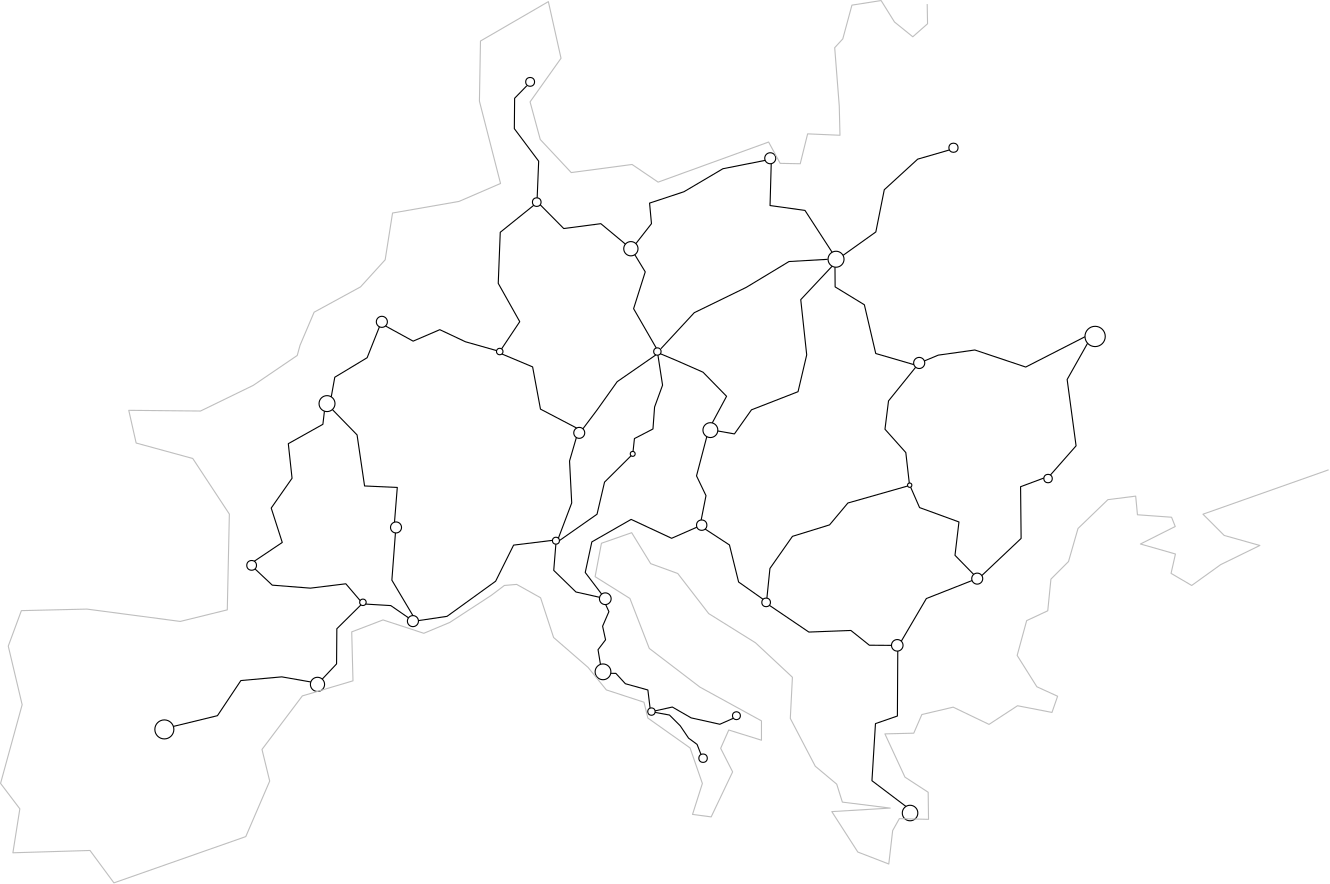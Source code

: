 <?xml version="1.0"?>
<!DOCTYPE ipe SYSTEM "ipe.dtd">
<ipe version="70218" creator="Ipe 7.2.24">
<info created="D:20221124091916" modified="D:20221212200139"/>
<ipestyle name="basic">
<symbol name="arrow/arc(spx)">
<path stroke="sym-stroke" fill="sym-stroke" pen="sym-pen">
0 0 m
-1 0.333 l
-1 -0.333 l
h
</path>
</symbol>
<symbol name="arrow/farc(spx)">
<path stroke="sym-stroke" fill="white" pen="sym-pen">
0 0 m
-1 0.333 l
-1 -0.333 l
h
</path>
</symbol>
<symbol name="arrow/ptarc(spx)">
<path stroke="sym-stroke" fill="sym-stroke" pen="sym-pen">
0 0 m
-1 0.333 l
-0.8 0 l
-1 -0.333 l
h
</path>
</symbol>
<symbol name="arrow/fptarc(spx)">
<path stroke="sym-stroke" fill="white" pen="sym-pen">
0 0 m
-1 0.333 l
-0.8 0 l
-1 -0.333 l
h
</path>
</symbol>
<symbol name="mark/circle(sx)" transformations="translations">
<path fill="sym-stroke">
0.6 0 0 0.6 0 0 e
0.4 0 0 0.4 0 0 e
</path>
</symbol>
<symbol name="mark/disk(sx)" transformations="translations">
<path fill="sym-stroke">
0.6 0 0 0.6 0 0 e
</path>
</symbol>
<symbol name="mark/fdisk(sfx)" transformations="translations">
<group>
<path fill="sym-fill">
0.5 0 0 0.5 0 0 e
</path>
<path fill="sym-stroke" fillrule="eofill">
0.6 0 0 0.6 0 0 e
0.4 0 0 0.4 0 0 e
</path>
</group>
</symbol>
<symbol name="mark/box(sx)" transformations="translations">
<path fill="sym-stroke" fillrule="eofill">
-0.6 -0.6 m
0.6 -0.6 l
0.6 0.6 l
-0.6 0.6 l
h
-0.4 -0.4 m
0.4 -0.4 l
0.4 0.4 l
-0.4 0.4 l
h
</path>
</symbol>
<symbol name="mark/square(sx)" transformations="translations">
<path fill="sym-stroke">
-0.6 -0.6 m
0.6 -0.6 l
0.6 0.6 l
-0.6 0.6 l
h
</path>
</symbol>
<symbol name="mark/fsquare(sfx)" transformations="translations">
<group>
<path fill="sym-fill">
-0.5 -0.5 m
0.5 -0.5 l
0.5 0.5 l
-0.5 0.5 l
h
</path>
<path fill="sym-stroke" fillrule="eofill">
-0.6 -0.6 m
0.6 -0.6 l
0.6 0.6 l
-0.6 0.6 l
h
-0.4 -0.4 m
0.4 -0.4 l
0.4 0.4 l
-0.4 0.4 l
h
</path>
</group>
</symbol>
<symbol name="mark/cross(sx)" transformations="translations">
<group>
<path fill="sym-stroke">
-0.43 -0.57 m
0.57 0.43 l
0.43 0.57 l
-0.57 -0.43 l
h
</path>
<path fill="sym-stroke">
-0.43 0.57 m
0.57 -0.43 l
0.43 -0.57 l
-0.57 0.43 l
h
</path>
</group>
</symbol>
<symbol name="arrow/fnormal(spx)">
<path stroke="sym-stroke" fill="white" pen="sym-pen">
0 0 m
-1 0.333 l
-1 -0.333 l
h
</path>
</symbol>
<symbol name="arrow/pointed(spx)">
<path stroke="sym-stroke" fill="sym-stroke" pen="sym-pen">
0 0 m
-1 0.333 l
-0.8 0 l
-1 -0.333 l
h
</path>
</symbol>
<symbol name="arrow/fpointed(spx)">
<path stroke="sym-stroke" fill="white" pen="sym-pen">
0 0 m
-1 0.333 l
-0.8 0 l
-1 -0.333 l
h
</path>
</symbol>
<symbol name="arrow/linear(spx)">
<path stroke="sym-stroke" pen="sym-pen">
-1 0.333 m
0 0 l
-1 -0.333 l
</path>
</symbol>
<symbol name="arrow/fdouble(spx)">
<path stroke="sym-stroke" fill="white" pen="sym-pen">
0 0 m
-1 0.333 l
-1 -0.333 l
h
-1 0 m
-2 0.333 l
-2 -0.333 l
h
</path>
</symbol>
<symbol name="arrow/double(spx)">
<path stroke="sym-stroke" fill="sym-stroke" pen="sym-pen">
0 0 m
-1 0.333 l
-1 -0.333 l
h
-1 0 m
-2 0.333 l
-2 -0.333 l
h
</path>
</symbol>
<symbol name="arrow/mid-normal(spx)">
<path stroke="sym-stroke" fill="sym-stroke" pen="sym-pen">
0.5 0 m
-0.5 0.333 l
-0.5 -0.333 l
h
</path>
</symbol>
<symbol name="arrow/mid-fnormal(spx)">
<path stroke="sym-stroke" fill="white" pen="sym-pen">
0.5 0 m
-0.5 0.333 l
-0.5 -0.333 l
h
</path>
</symbol>
<symbol name="arrow/mid-pointed(spx)">
<path stroke="sym-stroke" fill="sym-stroke" pen="sym-pen">
0.5 0 m
-0.5 0.333 l
-0.3 0 l
-0.5 -0.333 l
h
</path>
</symbol>
<symbol name="arrow/mid-fpointed(spx)">
<path stroke="sym-stroke" fill="white" pen="sym-pen">
0.5 0 m
-0.5 0.333 l
-0.3 0 l
-0.5 -0.333 l
h
</path>
</symbol>
<symbol name="arrow/mid-double(spx)">
<path stroke="sym-stroke" fill="sym-stroke" pen="sym-pen">
1 0 m
0 0.333 l
0 -0.333 l
h
0 0 m
-1 0.333 l
-1 -0.333 l
h
</path>
</symbol>
<symbol name="arrow/mid-fdouble(spx)">
<path stroke="sym-stroke" fill="white" pen="sym-pen">
1 0 m
0 0.333 l
0 -0.333 l
h
0 0 m
-1 0.333 l
-1 -0.333 l
h
</path>
</symbol>
<anglesize name="22.5 deg" value="22.5"/>
<anglesize name="30 deg" value="30"/>
<anglesize name="45 deg" value="45"/>
<anglesize name="60 deg" value="60"/>
<anglesize name="90 deg" value="90"/>
<arrowsize name="large" value="10"/>
<arrowsize name="small" value="5"/>
<arrowsize name="tiny" value="3"/>
<color name="blue" value="0 0 1"/>
<color name="brown" value="0.647 0.165 0.165"/>
<color name="darkblue" value="0 0 0.545"/>
<color name="darkcyan" value="0 0.545 0.545"/>
<color name="darkgray" value="0.663"/>
<color name="darkgreen" value="0 0.392 0"/>
<color name="darkmagenta" value="0.545 0 0.545"/>
<color name="darkorange" value="1 0.549 0"/>
<color name="darkred" value="0.545 0 0"/>
<color name="gold" value="1 0.843 0"/>
<color name="gray" value="0.745"/>
<color name="green" value="0 1 0"/>
<color name="lightblue" value="0.678 0.847 0.902"/>
<color name="lightcyan" value="0.878 1 1"/>
<color name="lightgray" value="0.827"/>
<color name="lightgreen" value="0.565 0.933 0.565"/>
<color name="lightyellow" value="1 1 0.878"/>
<color name="navy" value="0 0 0.502"/>
<color name="orange" value="1 0.647 0"/>
<color name="pink" value="1 0.753 0.796"/>
<color name="purple" value="0.627 0.125 0.941"/>
<color name="red" value="1 0 0"/>
<color name="seagreen" value="0.18 0.545 0.341"/>
<color name="turquoise" value="0.251 0.878 0.816"/>
<color name="violet" value="0.933 0.51 0.933"/>
<color name="yellow" value="1 1 0"/>
<dashstyle name="dash dot dotted" value="[4 2 1 2 1 2] 0"/>
<dashstyle name="dash dotted" value="[4 2 1 2] 0"/>
<dashstyle name="dashed" value="[4] 0"/>
<dashstyle name="dotted" value="[1 3] 0"/>
<gridsize name="10 pts (~3.5 mm)" value="10"/>
<gridsize name="14 pts (~5 mm)" value="14"/>
<gridsize name="16 pts (~6 mm)" value="16"/>
<gridsize name="20 pts (~7 mm)" value="20"/>
<gridsize name="28 pts (~10 mm)" value="28"/>
<gridsize name="32 pts (~12 mm)" value="32"/>
<gridsize name="4 pts" value="4"/>
<gridsize name="56 pts (~20 mm)" value="56"/>
<gridsize name="8 pts (~3 mm)" value="8"/>
<opacity name="10%" value="0.1"/>
<opacity name="30%" value="0.3"/>
<opacity name="50%" value="0.5"/>
<opacity name="75%" value="0.75"/>
<pen name="fat" value="1.2"/>
<pen name="heavier" value="0.8"/>
<pen name="ultrafat" value="2"/>
<symbolsize name="large" value="5"/>
<symbolsize name="small" value="2"/>
<symbolsize name="tiny" value="1.1"/>
<textsize name="Huge" value="\Huge"/>
<textsize name="LARGE" value="\LARGE"/>
<textsize name="Large" value="\Large"/>
<textsize name="footnote" value="\footnotesize"/>
<textsize name="huge" value="\huge"/>
<textsize name="large" value="\large"/>
<textsize name="small" value="\small"/>
<textsize name="tiny" value="\tiny"/>
<textstyle name="center" begin="\begin{center}" end="\end{center}"/>
<textstyle name="item" begin="\begin{itemize}\item{}" end="\end{itemize}"/>
<textstyle name="itemize" begin="\begin{itemize}" end="\end{itemize}"/>
<tiling name="falling" angle="-60" step="4" width="1"/>
<tiling name="rising" angle="30" step="4" width="1"/>
</ipestyle>
<page>
<layer name="alpha"/>
<view layers="alpha" active="alpha"/>
<path layer="alpha" stroke="black">
1.32619 0 0 1.32619 307.112 427.572 e
</path>
<path stroke="black">
2.8396 0 0 2.8396 287.537 312.262 e
</path>
<path stroke="black">
1.32619 0 0 1.32619 304.973 297.951 e
</path>
<path stroke="black">
1.51656 0 0 1.51656 323.561 281.172 e
</path>
<path stroke="black">
1.41503 0 0 1.41503 335.569 296.47 e
</path>
<path stroke="black">
2.10655 0 0 2.10655 288.359 338.581 e
</path>
<path stroke="black">
1.25275 0 0 1.25275 270.594 359.471 e
</path>
<path stroke="black">
0.885826 0 0 0.885826 298.229 390.725 e
</path>
<path stroke="black">
1.97392 0 0 1.97392 278.983 398.292 e
</path>
<path stroke="black">
1.16315 0 0 1.16315 250.361 427.572 e
</path>
<path stroke="black">
2.87276 0 0 2.87276 188.183 408.82 e
</path>
<path stroke="black">
1.55183 0 0 1.55183 263.685 481.361 e
</path>
<path stroke="black">
2.56947 0 0 2.56947 297.571 464.583 e
</path>
<path stroke="black">
2.87747 0 0 2.87747 371.429 460.8 e
</path>
<path stroke="black">
2.00115 0 0 2.00115 401.366 423.459 e
</path>
<path stroke="black">
3.65235 0 0 3.65235 464.697 433 e
</path>
<path stroke="black">
2.67776 0 0 2.67776 326.193 399.279 e
</path>
<path stroke="black">
1.86103 0 0 1.86103 323.067 365.064 e
</path>
<path stroke="black">
1.55183 0 0 1.55183 346.261 337.265 e
</path>
<path stroke="black">
1.98077 0 0 1.98077 422.257 345.818 e
</path>
<path stroke="black">
1.51656 0 0 1.51656 447.754 381.843 e
</path>
<path stroke="black">
2.0807 0 0 2.0807 393.471 321.802 e
</path>
<path stroke="black">
2.79639 0 0 2.79639 398.077 261.433 e
</path>
<path stroke="black">
1.98759 0 0 1.98759 219.107 330.52 e
</path>
<path matrix="1 0 0 1 -0.635208 2.88731" stroke="black">
2.55363 0 0 2.55363 185.386 304.859 e
</path>
<path stroke="black">
3.42289 0 0 3.42289 129.623 291.535 e
</path>
<path stroke="black">
1.74859 0 0 1.74859 161.041 350.589 e
</path>
<path stroke="black">
1.98759 0 0 1.98759 207.922 438.264 e
</path>
<path stroke="black">
1.98077 0 0 1.98077 213.021 364.242 e
</path>
<path stroke="black">
1.64494 0 0 1.64494 413.704 500.936 e
</path>
<path stroke="black">
1.98077 0 0 1.98077 347.742 497.153 e
</path>
<path stroke="black">
322.82 282.496 m
321.399 286.139 l
318.339 288.391 l
315.336 292.837 l
311.467 296.706 l
306.268 297.663 l
</path>
<path stroke="black">
304.486 299.184 m
303.69 305.727 l
295.581 307.985 l
292.159 311.714 l
290.325 311.725 l
</path>
<path stroke="black">
288.508 336.479 m
289.658 333.929 l
287.391 328.684 l
288.457 323.795 l
285.746 320.239 l
286.62 314.949 l
</path>
<path stroke="black">
324.291 363.662 m
333.061 357.936 l
336.352 344.597 l
345.175 338.373 l
</path>
<path stroke="black">
347.409 336.22 m
361.645 326.58 l
376.774 327.157 l
383.415 321.845 l
391.39 321.788 l
</path>
<path stroke="black">
393.653 319.73 m
393.517 296.357 l
385.623 293.628 l
384.356 273.064 l
396.59 263.802 l
</path>
<path stroke="black">
394.921 323.295 m
403.945 338.656 l
420.4 345.13 l
</path>
<path stroke="black">
423.901 346.924 m
438.057 360.293 l
437.862 378.908 l
446.25 382.036 l
</path>
<path stroke="black">
448.589 383.108 m
457.842 393.625 l
454.626 417.503 l
461.986 430.552 l
</path>
<path stroke="black">
461.046 432.896 m
439.714 421.986 l
421.391 428.126 l
408.234 426.275 l
403.228 424.193 l
</path>
<path stroke="black">
399.459 422.853 m
385.72 426.859 l
381.627 444.403 l
371.101 450.835 l
371.048 457.947 l
</path>
<path stroke="black">
322.873 366.915 m
324.611 375.692 l
321.2 382.806 l
324.901 396.933 l
</path>
<path stroke="black">
328.854 398.979 m
334.845 397.913 l
340.985 406.587 l
357.748 413.117 l
360.867 426.372 l
358.723 446.254 l
370.019 458.291 l
</path>
<path stroke="black">
326.868 401.87 m
332.018 411.46 l
323.539 420.134 l
313.793 424.423 l
308.175 426.78 l
</path>
<path stroke="black">
306.567 426.363 m
292.644 416.723 l
285.431 406.587 l
280.302 399.761 l
</path>
<path stroke="black">
277.95 396.61 m
275.49 388.167 l
276.27 373.06 l
271.47 360.367 l
</path>
<path stroke="black">
219.105 332.508 m
211.528 345.265 l
212.813 362.272 l
</path>
<path stroke="black">
212.475 366.146 m
213.478 378.649 l
201.7 379.175 l
198.999 397.555 l
190.106 406.686 l
</path>
<path stroke="black">
161.975 352.067 m
172.067 358.844 l
168.091 371.222 l
175.593 381.95 l
174.243 394.404 l
186.696 401.381 l
187.248 406.103 l
</path>
<path stroke="black">
209.231 436.768 m
219.18 431.314 l
228.783 435.44 l
238.01 431.089 l
249.245 427.899 l
</path>
<path stroke="black">
278.041 400.027 m
265.023 406.839 l
262.197 422.043 l
251.123 426.693 l
</path>
<path stroke="black">
306.707 428.835 m
298.55 442.997 l
302.741 456.252 l
298.984 462.437 l
</path>
<path stroke="black">
295.607 466.24 m
286.757 473.6 l
273.405 471.846 l
264.917 480.418 l
</path>
<path stroke="black">
370.017 463.307 m
360.244 478.376 l
347.671 480.13 l
348.094 495.203 l
</path>
<path stroke="black">
345.914 496.389 m
330.713 493.385 l
316.678 485.101 l
304.3 481.007 l
304.983 473.6 l
299.368 466.419 l
</path>
<path stroke="black">
373.946 462.193 m
385.756 470.622 l
388.795 485.817 l
400.824 496.832 l
412.26 500.147 l
</path>
<path stroke="black">
307.312 426.261 m
308.978 415.467 l
306.104 407.598 l
305.522 399.694 l
298.85 396.239 l
298.354 391.602 l
</path>
<path stroke="black">
297.647 390.058 m
288.089 380.56 l
285.389 369.007 l
271.846 359.52 l
</path>
<path stroke="gray">
404.246 552.657 m
404.373 545.566 l
399.055 540.882 l
392.471 546.2 l
387.659 553.923 l
377.15 552.277 l
373.858 540.122 l
370.946 536.956 l
372.592 515.938 l
372.845 505.429 l
361.196 505.935 l
358.537 495.173 l
351.314 495.315 l
347.156 502.995 l
307.369 488.558 l
297.998 494.911 l
276.094 491.999 l
264.951 503.901 l
261.279 517.449 l
272.422 533.15 l
267.864 553.535 l
243.426 539.354 l
243.047 517.702 l
250.644 488.074 l
235.703 481.616 l
211.772 477.438 l
209.113 460.598 l
200.25 450.848 l
183.536 441.732 l
178.472 429.83 l
177.459 426.158 l
161.632 415.396 l
142.639 406.153 l
116.809 406.406 l
119.468 394.63 l
139.853 389.059 l
153.022 369.054 l
152.277 334.573 l
135.342 330.408 l
101.749 334.851 l
78.1504 334.295 l
73.4307 321.524 l
78.428 300.425 l
70.6545 272.107 l
77.5952 262.945 l
75.0965 247.12 l
102.859 247.953 l
111.466 236.293 l
158.94 252.95 l
167.546 272.94 l
164.77 284.322 l
179.295 303.597 l
197.53 309.031 l
197.073 326.645 l
208.341 330.95 l
223.029 326.138 l
232.399 330.064 l
247.34 339.813 l
252.024 343.358 l
256.456 343.738 l
265.066 338.927 l
269.751 324.619 l
282.159 313.857 l
288.743 305.753 l
302.291 301.321 l
303.684 295.624 l
318.878 284.861 l
323.31 272.073 l
319.765 260.931 l
326.475 260.044 l
334.199 276.251 l
329.894 284.735 l
332.806 291.319 l
344.582 287.647 l
344.582 294.611 l
322.424 306.766 l
304.191 320.694 l
297.227 338.674 l
284.692 346.524 l
286.971 358.552 l
297.86 362.351 l
304.697 351.209 l
314.447 347.663 l
325.589 333.229 l
342.429 322.72 l
355.724 310.311 l
354.964 295.497 l
363.954 278.277 l
371.678 271.82 l
373.704 265.362 l
390.924 263.21 l
369.905 261.944 l
379.275 247.383 l
390.417 243.078 l
391.81 255.106 l
394.216 259.411 l
404.725 259.158 l
404.598 268.907 l
396.241 274.352 l
389.024 289.926 l
399.407 290.179 l
402.319 296.89 l
413.588 299.549 l
426.503 293.345 l
436.759 300.055 l
449.167 297.65 l
451.193 303.474 l
443.723 306.893 l
436.632 318.162 l
440.051 330.697 l
447.648 334.242 l
448.788 345.638 l
455.118 351.968 l
458.537 363.87 l
469.3 374.253 l
479.302 375.519 l
479.935 368.808 l
492.217 367.922 l
493.539 364.586 l
481.011 358.284 l
493.614 354.683 l
492.039 347.706 l
499.466 343.355 l
509.894 350.857 l
523.997 357.759 l
511.169 361.36 l
503.517 369.012 l
548.754 384.991 l
</path>
<path stroke="black">
132.871 292.614 m
148.738 296.479 l
157.169 309.125 l
171.895 310.454 l
182.349 308.614 l
</path>
<path stroke="black">
189.705 411.256 m
190.976 418.322 l
202.622 425.345 l
207.051 436.477 l
</path>
<path stroke="black">
263.835 482.906 m
264.375 496.097 l
255.616 507.799 l
255.718 518.747 l
260.119 523.271 l
</path>
<path stroke="black">
0.779698 0 0 0.779698 397.944 379.455 e
</path>
<path stroke="black">
420.976 347.329 m
414.252 354.212 l
415.677 366.215 l
401.499 371.392 l
398.28 378.751 l
</path>
<path stroke="black">
397.798 380.221 m
396.547 391.197 l
389.045 399.599 l
390.32 409.802 l
400.096 421.914 l
</path>
<path stroke="black">
397.221 379.165 m
375.691 373.042 l
369.09 365.165 l
355.736 361.039 l
347.634 349.486 l
346.536 338.792 l
</path>
<path stroke="black">
221.086 330.708 m
231.385 332.241 l
248.883 344.888 l
255.35 357.881 l
269.348 359.598 l
</path>
<path stroke="black">
1.59123 0 0 1.59123 261.301 524.645 e
</path>
<path stroke="black">
251.024 428.528 m
257.563 438.322 l
249.82 452.114 l
250.546 470.504 l
262.621 480.232 l
</path>
<path matrix="1 0 0 1 -49.2568 -90.2829" stroke="black">
1.16315 0 0 1.16315 250.361 427.572 e
</path>
<path stroke="black">
217.509 331.702 m
211.14 336.112 l
202.078 336.653 l
</path>
<path stroke="black">
200.395 336.367 m
191.717 327.773 l
191.618 315.119 l
186.462 309.642 l
</path>
<path stroke="black">
200.115 337.901 m
194.954 343.959 l
182.201 342.39 l
168.468 343.469 l
162.243 349.32 l
</path>
<path stroke="black">
306.274 298.209 m
312.492 299.59 l
319.264 295.688 l
329.593 293.392 l
334.486 295.56 l
</path>
<path stroke="black">
286.316 339.094 m
277.793 341.009 l
269.802 348.784 l
270.566 358.219 l
</path>
<path stroke="black">
287.051 340.232 m
281.14 348.028 l
283.515 359.041 l
297.66 367.14 l
312.237 360.337 l
321.349 364.35 l
</path>
<path stroke="black">
368.422 460.77 m
354.492 459.97 l
339.122 450.684 l
320.39 441.558 l
308.382 428.589 l
</path>
</page>
</ipe>
